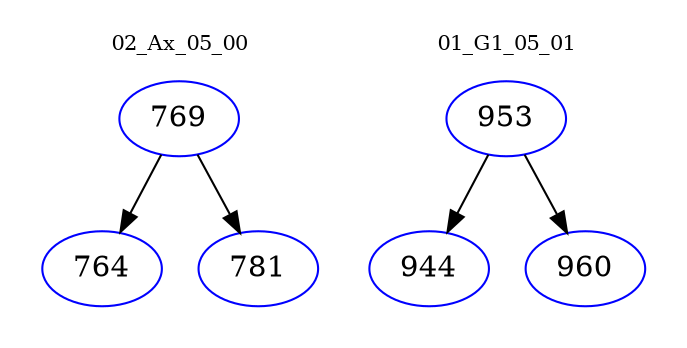 digraph{
subgraph cluster_0 {
color = white
label = "02_Ax_05_00";
fontsize=10;
T0_769 [label="769", color="blue"]
T0_769 -> T0_764 [color="black"]
T0_764 [label="764", color="blue"]
T0_769 -> T0_781 [color="black"]
T0_781 [label="781", color="blue"]
}
subgraph cluster_1 {
color = white
label = "01_G1_05_01";
fontsize=10;
T1_953 [label="953", color="blue"]
T1_953 -> T1_944 [color="black"]
T1_944 [label="944", color="blue"]
T1_953 -> T1_960 [color="black"]
T1_960 [label="960", color="blue"]
}
}
